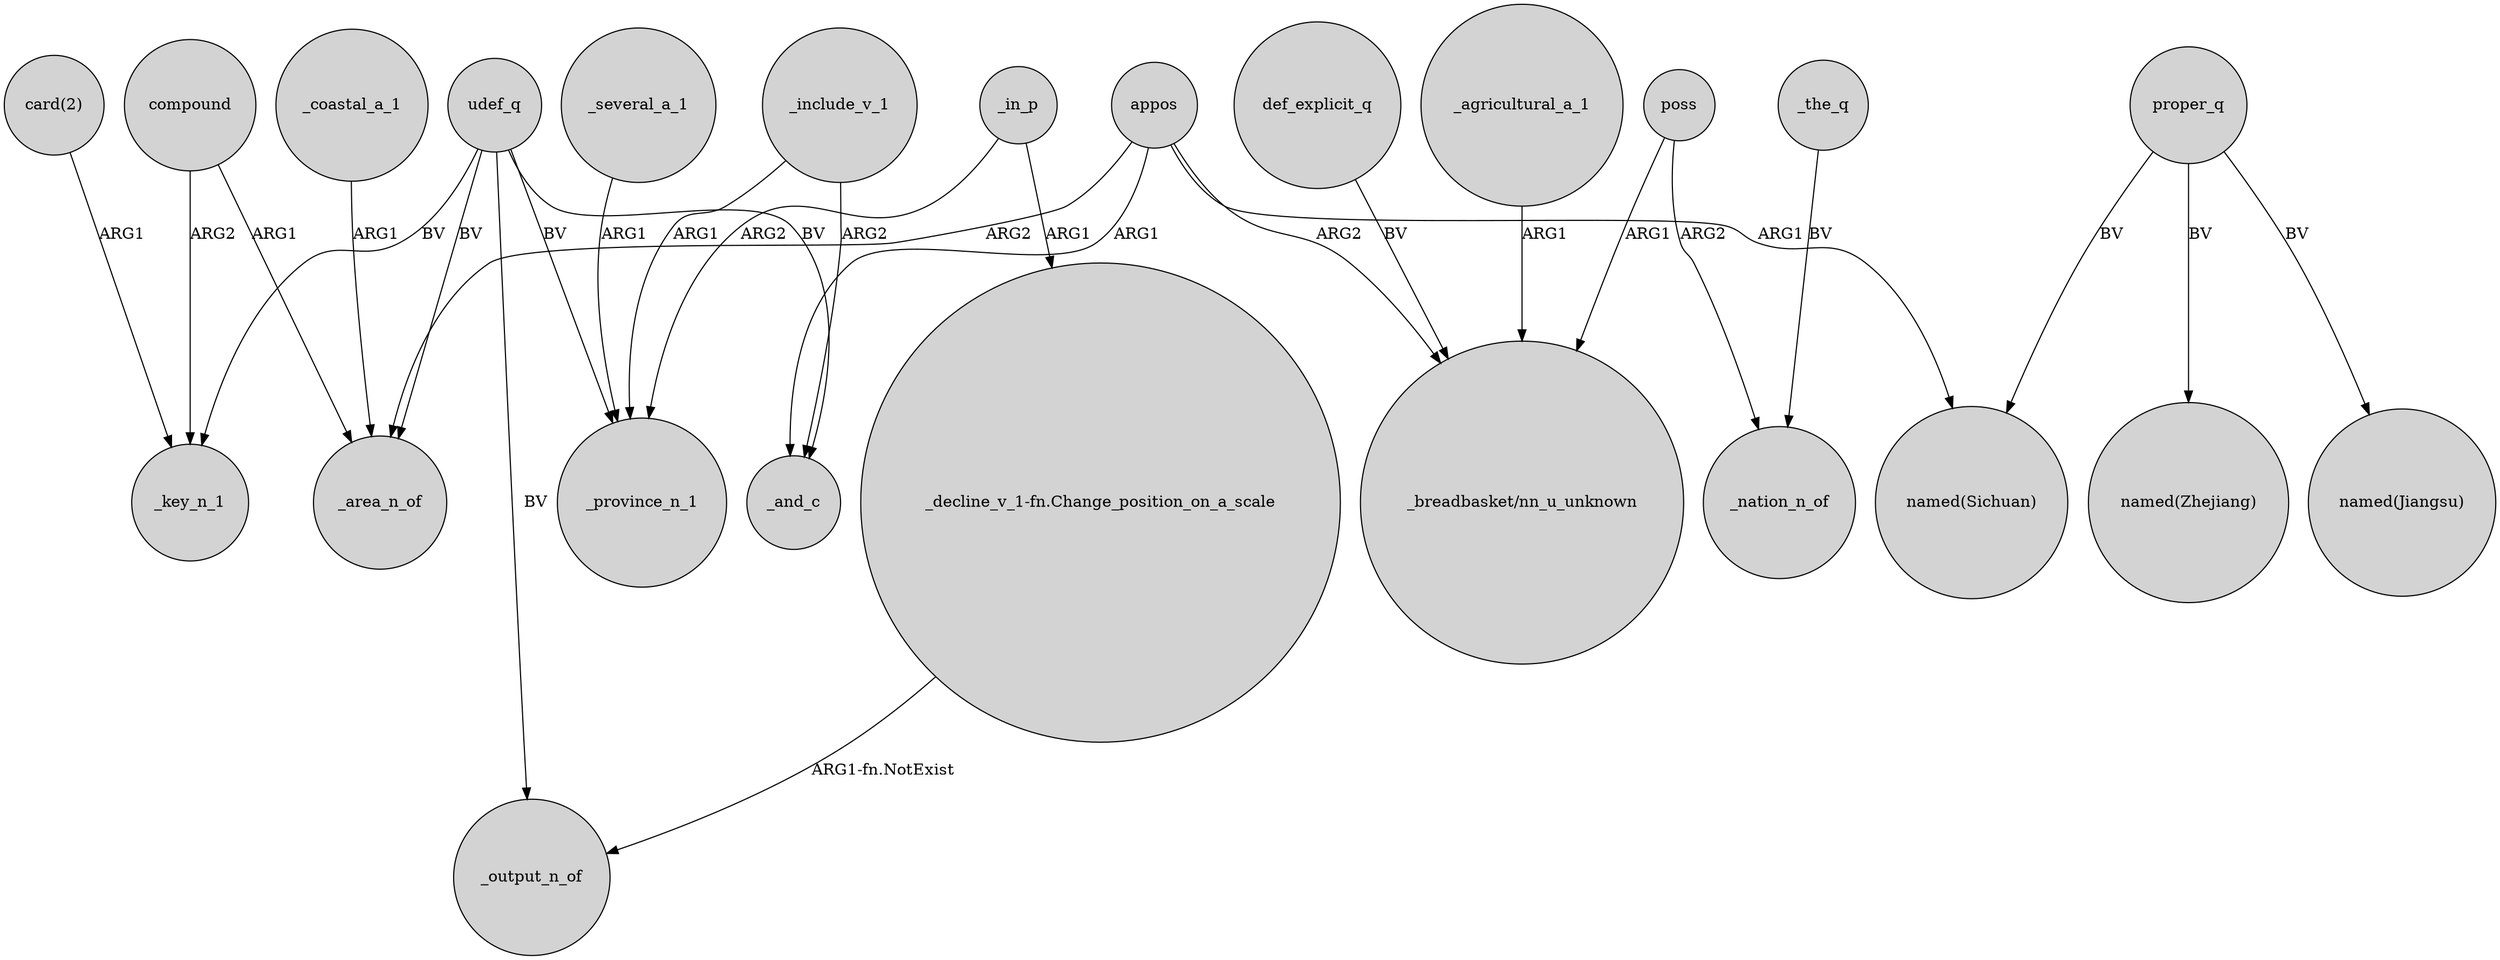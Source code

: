 digraph {
	node [shape=circle style=filled]
	_coastal_a_1 -> _area_n_of [label=ARG1]
	_include_v_1 -> _and_c [label=ARG2]
	_in_p -> _province_n_1 [label=ARG2]
	_agricultural_a_1 -> "_breadbasket/nn_u_unknown" [label=ARG1]
	proper_q -> "named(Sichuan)" [label=BV]
	compound -> _key_n_1 [label=ARG2]
	_in_p -> "_decline_v_1-fn.Change_position_on_a_scale" [label=ARG1]
	proper_q -> "named(Jiangsu)" [label=BV]
	udef_q -> _key_n_1 [label=BV]
	appos -> _and_c [label=ARG1]
	"card(2)" -> _key_n_1 [label=ARG1]
	_several_a_1 -> _province_n_1 [label=ARG1]
	poss -> "_breadbasket/nn_u_unknown" [label=ARG1]
	_include_v_1 -> _province_n_1 [label=ARG1]
	udef_q -> _output_n_of [label=BV]
	proper_q -> "named(Zhejiang)" [label=BV]
	udef_q -> _province_n_1 [label=BV]
	_the_q -> _nation_n_of [label=BV]
	appos -> _area_n_of [label=ARG2]
	poss -> _nation_n_of [label=ARG2]
	"_decline_v_1-fn.Change_position_on_a_scale" -> _output_n_of [label="ARG1-fn.NotExist"]
	def_explicit_q -> "_breadbasket/nn_u_unknown" [label=BV]
	appos -> "named(Sichuan)" [label=ARG1]
	udef_q -> _and_c [label=BV]
	udef_q -> _area_n_of [label=BV]
	compound -> _area_n_of [label=ARG1]
	appos -> "_breadbasket/nn_u_unknown" [label=ARG2]
}
